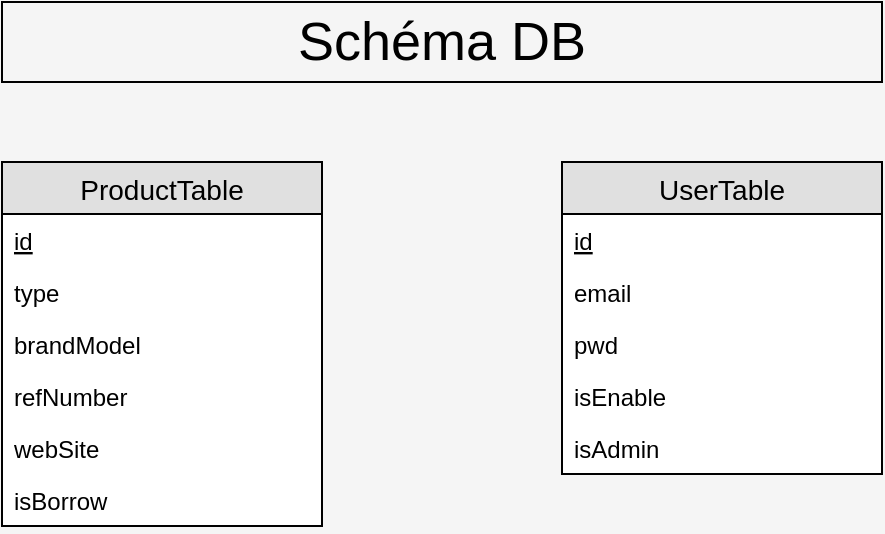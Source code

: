 <mxfile version="22.1.16" type="device">
  <diagram id="9_bQZbR8_E05S_3_H005" name="Page-1">
    <mxGraphModel dx="1434" dy="774" grid="1" gridSize="10" guides="1" tooltips="1" connect="1" arrows="1" fold="1" page="1" pageScale="1" pageWidth="827" pageHeight="1169" background="#F5F5F5" math="0" shadow="0">
      <root>
        <mxCell id="0" />
        <mxCell id="1" parent="0" />
        <mxCell id="0ECaK7H6GMvxKKZNG5UY-5" value="UserTable" style="swimlane;fontStyle=0;childLayout=stackLayout;horizontal=1;startSize=26;fillColor=#e0e0e0;horizontalStack=0;resizeParent=1;resizeParentMax=0;resizeLast=0;collapsible=1;marginBottom=0;swimlaneFillColor=#ffffff;align=center;fontSize=14;" parent="1" vertex="1">
          <mxGeometry x="480" y="120" width="160" height="156" as="geometry" />
        </mxCell>
        <mxCell id="0ECaK7H6GMvxKKZNG5UY-6" value="id" style="text;strokeColor=none;fillColor=none;spacingLeft=4;spacingRight=4;overflow=hidden;rotatable=0;points=[[0,0.5],[1,0.5]];portConstraint=eastwest;fontSize=12;fontStyle=4" parent="0ECaK7H6GMvxKKZNG5UY-5" vertex="1">
          <mxGeometry y="26" width="160" height="26" as="geometry" />
        </mxCell>
        <mxCell id="Y9VQ0lqdf6mfLG_jHh3R-1" value="email" style="text;strokeColor=none;fillColor=none;spacingLeft=4;spacingRight=4;overflow=hidden;rotatable=0;points=[[0,0.5],[1,0.5]];portConstraint=eastwest;fontSize=12;" parent="0ECaK7H6GMvxKKZNG5UY-5" vertex="1">
          <mxGeometry y="52" width="160" height="26" as="geometry" />
        </mxCell>
        <mxCell id="0ECaK7H6GMvxKKZNG5UY-7" value="pwd" style="text;strokeColor=none;fillColor=none;spacingLeft=4;spacingRight=4;overflow=hidden;rotatable=0;points=[[0,0.5],[1,0.5]];portConstraint=eastwest;fontSize=12;" parent="0ECaK7H6GMvxKKZNG5UY-5" vertex="1">
          <mxGeometry y="78" width="160" height="26" as="geometry" />
        </mxCell>
        <mxCell id="0ECaK7H6GMvxKKZNG5UY-8" value="isEnable" style="text;strokeColor=none;fillColor=none;spacingLeft=4;spacingRight=4;overflow=hidden;rotatable=0;points=[[0,0.5],[1,0.5]];portConstraint=eastwest;fontSize=12;" parent="0ECaK7H6GMvxKKZNG5UY-5" vertex="1">
          <mxGeometry y="104" width="160" height="26" as="geometry" />
        </mxCell>
        <mxCell id="0ECaK7H6GMvxKKZNG5UY-13" value="isAdmin" style="text;strokeColor=none;fillColor=none;spacingLeft=4;spacingRight=4;overflow=hidden;rotatable=0;points=[[0,0.5],[1,0.5]];portConstraint=eastwest;fontSize=12;" parent="0ECaK7H6GMvxKKZNG5UY-5" vertex="1">
          <mxGeometry y="130" width="160" height="26" as="geometry" />
        </mxCell>
        <mxCell id="0ECaK7H6GMvxKKZNG5UY-31" value="&lt;font style=&quot;font-size: 27px&quot;&gt;Schéma DB&lt;br&gt;&lt;/font&gt;" style="text;html=1;strokeColor=#000000;fillColor=none;align=center;verticalAlign=middle;whiteSpace=wrap;rounded=0;" parent="1" vertex="1">
          <mxGeometry x="200" y="40" width="440" height="40" as="geometry" />
        </mxCell>
        <mxCell id="7ftvCMz3gZ5ksQbyf460-13" value="ProductTable" style="swimlane;fontStyle=0;childLayout=stackLayout;horizontal=1;startSize=26;fillColor=#e0e0e0;horizontalStack=0;resizeParent=1;resizeParentMax=0;resizeLast=0;collapsible=1;marginBottom=0;swimlaneFillColor=#ffffff;align=center;fontSize=14;" parent="1" vertex="1">
          <mxGeometry x="200" y="120" width="160" height="182" as="geometry" />
        </mxCell>
        <mxCell id="7ftvCMz3gZ5ksQbyf460-14" value="id" style="text;strokeColor=none;fillColor=none;spacingLeft=4;spacingRight=4;overflow=hidden;rotatable=0;points=[[0,0.5],[1,0.5]];portConstraint=eastwest;fontSize=12;fontStyle=4" parent="7ftvCMz3gZ5ksQbyf460-13" vertex="1">
          <mxGeometry y="26" width="160" height="26" as="geometry" />
        </mxCell>
        <mxCell id="7ftvCMz3gZ5ksQbyf460-15" value="type" style="text;strokeColor=none;fillColor=none;spacingLeft=4;spacingRight=4;overflow=hidden;rotatable=0;points=[[0,0.5],[1,0.5]];portConstraint=eastwest;fontSize=12;" parent="7ftvCMz3gZ5ksQbyf460-13" vertex="1">
          <mxGeometry y="52" width="160" height="26" as="geometry" />
        </mxCell>
        <mxCell id="Y9VQ0lqdf6mfLG_jHh3R-2" value="brandModel" style="text;strokeColor=none;fillColor=none;spacingLeft=4;spacingRight=4;overflow=hidden;rotatable=0;points=[[0,0.5],[1,0.5]];portConstraint=eastwest;fontSize=12;" parent="7ftvCMz3gZ5ksQbyf460-13" vertex="1">
          <mxGeometry y="78" width="160" height="26" as="geometry" />
        </mxCell>
        <mxCell id="Y9VQ0lqdf6mfLG_jHh3R-6" value="refNumber" style="text;strokeColor=none;fillColor=none;spacingLeft=4;spacingRight=4;overflow=hidden;rotatable=0;points=[[0,0.5],[1,0.5]];portConstraint=eastwest;fontSize=12;" parent="7ftvCMz3gZ5ksQbyf460-13" vertex="1">
          <mxGeometry y="104" width="160" height="26" as="geometry" />
        </mxCell>
        <mxCell id="Y9VQ0lqdf6mfLG_jHh3R-8" value="webSite" style="text;strokeColor=none;fillColor=none;spacingLeft=4;spacingRight=4;overflow=hidden;rotatable=0;points=[[0,0.5],[1,0.5]];portConstraint=eastwest;fontSize=12;" parent="7ftvCMz3gZ5ksQbyf460-13" vertex="1">
          <mxGeometry y="130" width="160" height="26" as="geometry" />
        </mxCell>
        <mxCell id="Y9VQ0lqdf6mfLG_jHh3R-7" value="isBorrow" style="text;strokeColor=none;fillColor=none;spacingLeft=4;spacingRight=4;overflow=hidden;rotatable=0;points=[[0,0.5],[1,0.5]];portConstraint=eastwest;fontSize=12;" parent="7ftvCMz3gZ5ksQbyf460-13" vertex="1">
          <mxGeometry y="156" width="160" height="26" as="geometry" />
        </mxCell>
      </root>
    </mxGraphModel>
  </diagram>
</mxfile>
